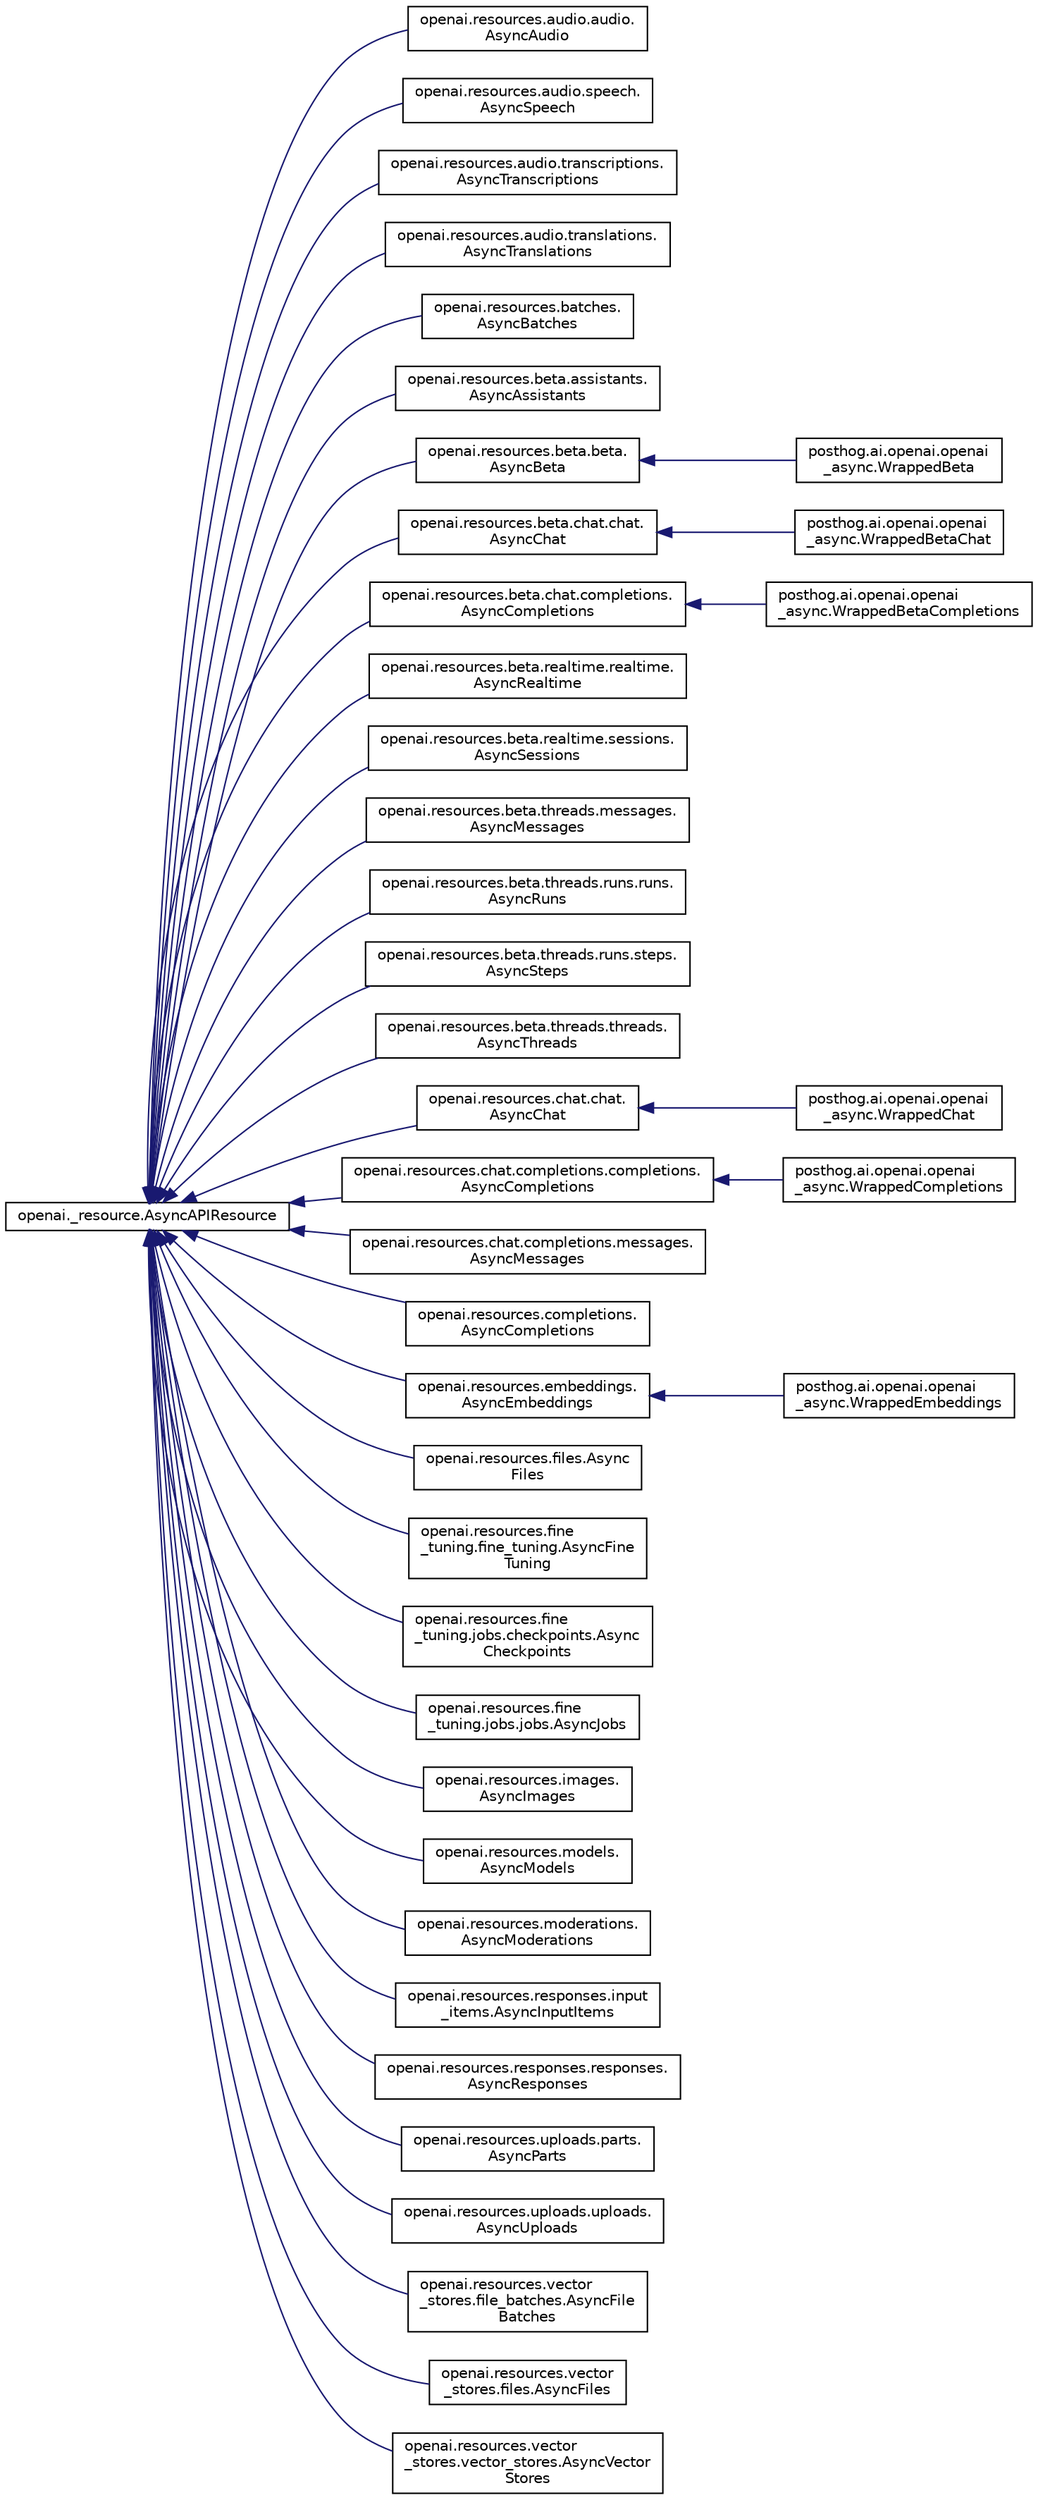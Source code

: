 digraph "Graphical Class Hierarchy"
{
 // LATEX_PDF_SIZE
  edge [fontname="Helvetica",fontsize="10",labelfontname="Helvetica",labelfontsize="10"];
  node [fontname="Helvetica",fontsize="10",shape=record];
  rankdir="LR";
  Node0 [label="openai._resource.AsyncAPIResource",height=0.2,width=0.4,color="black", fillcolor="white", style="filled",URL="$classopenai_1_1__resource_1_1AsyncAPIResource.html",tooltip=" "];
  Node0 -> Node1 [dir="back",color="midnightblue",fontsize="10",style="solid",fontname="Helvetica"];
  Node1 [label="openai.resources.audio.audio.\lAsyncAudio",height=0.2,width=0.4,color="black", fillcolor="white", style="filled",URL="$classopenai_1_1resources_1_1audio_1_1audio_1_1AsyncAudio.html",tooltip=" "];
  Node0 -> Node2 [dir="back",color="midnightblue",fontsize="10",style="solid",fontname="Helvetica"];
  Node2 [label="openai.resources.audio.speech.\lAsyncSpeech",height=0.2,width=0.4,color="black", fillcolor="white", style="filled",URL="$classopenai_1_1resources_1_1audio_1_1speech_1_1AsyncSpeech.html",tooltip=" "];
  Node0 -> Node3 [dir="back",color="midnightblue",fontsize="10",style="solid",fontname="Helvetica"];
  Node3 [label="openai.resources.audio.transcriptions.\lAsyncTranscriptions",height=0.2,width=0.4,color="black", fillcolor="white", style="filled",URL="$classopenai_1_1resources_1_1audio_1_1transcriptions_1_1AsyncTranscriptions.html",tooltip=" "];
  Node0 -> Node4 [dir="back",color="midnightblue",fontsize="10",style="solid",fontname="Helvetica"];
  Node4 [label="openai.resources.audio.translations.\lAsyncTranslations",height=0.2,width=0.4,color="black", fillcolor="white", style="filled",URL="$classopenai_1_1resources_1_1audio_1_1translations_1_1AsyncTranslations.html",tooltip=" "];
  Node0 -> Node5 [dir="back",color="midnightblue",fontsize="10",style="solid",fontname="Helvetica"];
  Node5 [label="openai.resources.batches.\lAsyncBatches",height=0.2,width=0.4,color="black", fillcolor="white", style="filled",URL="$classopenai_1_1resources_1_1batches_1_1AsyncBatches.html",tooltip=" "];
  Node0 -> Node6 [dir="back",color="midnightblue",fontsize="10",style="solid",fontname="Helvetica"];
  Node6 [label="openai.resources.beta.assistants.\lAsyncAssistants",height=0.2,width=0.4,color="black", fillcolor="white", style="filled",URL="$classopenai_1_1resources_1_1beta_1_1assistants_1_1AsyncAssistants.html",tooltip=" "];
  Node0 -> Node7 [dir="back",color="midnightblue",fontsize="10",style="solid",fontname="Helvetica"];
  Node7 [label="openai.resources.beta.beta.\lAsyncBeta",height=0.2,width=0.4,color="black", fillcolor="white", style="filled",URL="$classopenai_1_1resources_1_1beta_1_1beta_1_1AsyncBeta.html",tooltip=" "];
  Node7 -> Node8 [dir="back",color="midnightblue",fontsize="10",style="solid",fontname="Helvetica"];
  Node8 [label="posthog.ai.openai.openai\l_async.WrappedBeta",height=0.2,width=0.4,color="black", fillcolor="white", style="filled",URL="$classposthog_1_1ai_1_1openai_1_1openai__async_1_1WrappedBeta.html",tooltip=" "];
  Node0 -> Node9 [dir="back",color="midnightblue",fontsize="10",style="solid",fontname="Helvetica"];
  Node9 [label="openai.resources.beta.chat.chat.\lAsyncChat",height=0.2,width=0.4,color="black", fillcolor="white", style="filled",URL="$classopenai_1_1resources_1_1beta_1_1chat_1_1chat_1_1AsyncChat.html",tooltip=" "];
  Node9 -> Node10 [dir="back",color="midnightblue",fontsize="10",style="solid",fontname="Helvetica"];
  Node10 [label="posthog.ai.openai.openai\l_async.WrappedBetaChat",height=0.2,width=0.4,color="black", fillcolor="white", style="filled",URL="$classposthog_1_1ai_1_1openai_1_1openai__async_1_1WrappedBetaChat.html",tooltip=" "];
  Node0 -> Node11 [dir="back",color="midnightblue",fontsize="10",style="solid",fontname="Helvetica"];
  Node11 [label="openai.resources.beta.chat.completions.\lAsyncCompletions",height=0.2,width=0.4,color="black", fillcolor="white", style="filled",URL="$classopenai_1_1resources_1_1beta_1_1chat_1_1completions_1_1AsyncCompletions.html",tooltip=" "];
  Node11 -> Node12 [dir="back",color="midnightblue",fontsize="10",style="solid",fontname="Helvetica"];
  Node12 [label="posthog.ai.openai.openai\l_async.WrappedBetaCompletions",height=0.2,width=0.4,color="black", fillcolor="white", style="filled",URL="$classposthog_1_1ai_1_1openai_1_1openai__async_1_1WrappedBetaCompletions.html",tooltip=" "];
  Node0 -> Node13 [dir="back",color="midnightblue",fontsize="10",style="solid",fontname="Helvetica"];
  Node13 [label="openai.resources.beta.realtime.realtime.\lAsyncRealtime",height=0.2,width=0.4,color="black", fillcolor="white", style="filled",URL="$classopenai_1_1resources_1_1beta_1_1realtime_1_1realtime_1_1AsyncRealtime.html",tooltip=" "];
  Node0 -> Node14 [dir="back",color="midnightblue",fontsize="10",style="solid",fontname="Helvetica"];
  Node14 [label="openai.resources.beta.realtime.sessions.\lAsyncSessions",height=0.2,width=0.4,color="black", fillcolor="white", style="filled",URL="$classopenai_1_1resources_1_1beta_1_1realtime_1_1sessions_1_1AsyncSessions.html",tooltip=" "];
  Node0 -> Node15 [dir="back",color="midnightblue",fontsize="10",style="solid",fontname="Helvetica"];
  Node15 [label="openai.resources.beta.threads.messages.\lAsyncMessages",height=0.2,width=0.4,color="black", fillcolor="white", style="filled",URL="$classopenai_1_1resources_1_1beta_1_1threads_1_1messages_1_1AsyncMessages.html",tooltip=" "];
  Node0 -> Node16 [dir="back",color="midnightblue",fontsize="10",style="solid",fontname="Helvetica"];
  Node16 [label="openai.resources.beta.threads.runs.runs.\lAsyncRuns",height=0.2,width=0.4,color="black", fillcolor="white", style="filled",URL="$classopenai_1_1resources_1_1beta_1_1threads_1_1runs_1_1runs_1_1AsyncRuns.html",tooltip=" "];
  Node0 -> Node17 [dir="back",color="midnightblue",fontsize="10",style="solid",fontname="Helvetica"];
  Node17 [label="openai.resources.beta.threads.runs.steps.\lAsyncSteps",height=0.2,width=0.4,color="black", fillcolor="white", style="filled",URL="$classopenai_1_1resources_1_1beta_1_1threads_1_1runs_1_1steps_1_1AsyncSteps.html",tooltip=" "];
  Node0 -> Node18 [dir="back",color="midnightblue",fontsize="10",style="solid",fontname="Helvetica"];
  Node18 [label="openai.resources.beta.threads.threads.\lAsyncThreads",height=0.2,width=0.4,color="black", fillcolor="white", style="filled",URL="$classopenai_1_1resources_1_1beta_1_1threads_1_1threads_1_1AsyncThreads.html",tooltip=" "];
  Node0 -> Node19 [dir="back",color="midnightblue",fontsize="10",style="solid",fontname="Helvetica"];
  Node19 [label="openai.resources.chat.chat.\lAsyncChat",height=0.2,width=0.4,color="black", fillcolor="white", style="filled",URL="$classopenai_1_1resources_1_1chat_1_1chat_1_1AsyncChat.html",tooltip=" "];
  Node19 -> Node20 [dir="back",color="midnightblue",fontsize="10",style="solid",fontname="Helvetica"];
  Node20 [label="posthog.ai.openai.openai\l_async.WrappedChat",height=0.2,width=0.4,color="black", fillcolor="white", style="filled",URL="$classposthog_1_1ai_1_1openai_1_1openai__async_1_1WrappedChat.html",tooltip=" "];
  Node0 -> Node21 [dir="back",color="midnightblue",fontsize="10",style="solid",fontname="Helvetica"];
  Node21 [label="openai.resources.chat.completions.completions.\lAsyncCompletions",height=0.2,width=0.4,color="black", fillcolor="white", style="filled",URL="$classopenai_1_1resources_1_1chat_1_1completions_1_1completions_1_1AsyncCompletions.html",tooltip=" "];
  Node21 -> Node22 [dir="back",color="midnightblue",fontsize="10",style="solid",fontname="Helvetica"];
  Node22 [label="posthog.ai.openai.openai\l_async.WrappedCompletions",height=0.2,width=0.4,color="black", fillcolor="white", style="filled",URL="$classposthog_1_1ai_1_1openai_1_1openai__async_1_1WrappedCompletions.html",tooltip=" "];
  Node0 -> Node23 [dir="back",color="midnightblue",fontsize="10",style="solid",fontname="Helvetica"];
  Node23 [label="openai.resources.chat.completions.messages.\lAsyncMessages",height=0.2,width=0.4,color="black", fillcolor="white", style="filled",URL="$classopenai_1_1resources_1_1chat_1_1completions_1_1messages_1_1AsyncMessages.html",tooltip=" "];
  Node0 -> Node24 [dir="back",color="midnightblue",fontsize="10",style="solid",fontname="Helvetica"];
  Node24 [label="openai.resources.completions.\lAsyncCompletions",height=0.2,width=0.4,color="black", fillcolor="white", style="filled",URL="$classopenai_1_1resources_1_1completions_1_1AsyncCompletions.html",tooltip=" "];
  Node0 -> Node25 [dir="back",color="midnightblue",fontsize="10",style="solid",fontname="Helvetica"];
  Node25 [label="openai.resources.embeddings.\lAsyncEmbeddings",height=0.2,width=0.4,color="black", fillcolor="white", style="filled",URL="$classopenai_1_1resources_1_1embeddings_1_1AsyncEmbeddings.html",tooltip=" "];
  Node25 -> Node26 [dir="back",color="midnightblue",fontsize="10",style="solid",fontname="Helvetica"];
  Node26 [label="posthog.ai.openai.openai\l_async.WrappedEmbeddings",height=0.2,width=0.4,color="black", fillcolor="white", style="filled",URL="$classposthog_1_1ai_1_1openai_1_1openai__async_1_1WrappedEmbeddings.html",tooltip=" "];
  Node0 -> Node27 [dir="back",color="midnightblue",fontsize="10",style="solid",fontname="Helvetica"];
  Node27 [label="openai.resources.files.Async\lFiles",height=0.2,width=0.4,color="black", fillcolor="white", style="filled",URL="$classopenai_1_1resources_1_1files_1_1AsyncFiles.html",tooltip=" "];
  Node0 -> Node28 [dir="back",color="midnightblue",fontsize="10",style="solid",fontname="Helvetica"];
  Node28 [label="openai.resources.fine\l_tuning.fine_tuning.AsyncFine\lTuning",height=0.2,width=0.4,color="black", fillcolor="white", style="filled",URL="$classopenai_1_1resources_1_1fine__tuning_1_1fine__tuning_1_1AsyncFineTuning.html",tooltip=" "];
  Node0 -> Node29 [dir="back",color="midnightblue",fontsize="10",style="solid",fontname="Helvetica"];
  Node29 [label="openai.resources.fine\l_tuning.jobs.checkpoints.Async\lCheckpoints",height=0.2,width=0.4,color="black", fillcolor="white", style="filled",URL="$classopenai_1_1resources_1_1fine__tuning_1_1jobs_1_1checkpoints_1_1AsyncCheckpoints.html",tooltip=" "];
  Node0 -> Node30 [dir="back",color="midnightblue",fontsize="10",style="solid",fontname="Helvetica"];
  Node30 [label="openai.resources.fine\l_tuning.jobs.jobs.AsyncJobs",height=0.2,width=0.4,color="black", fillcolor="white", style="filled",URL="$classopenai_1_1resources_1_1fine__tuning_1_1jobs_1_1jobs_1_1AsyncJobs.html",tooltip=" "];
  Node0 -> Node31 [dir="back",color="midnightblue",fontsize="10",style="solid",fontname="Helvetica"];
  Node31 [label="openai.resources.images.\lAsyncImages",height=0.2,width=0.4,color="black", fillcolor="white", style="filled",URL="$classopenai_1_1resources_1_1images_1_1AsyncImages.html",tooltip=" "];
  Node0 -> Node32 [dir="back",color="midnightblue",fontsize="10",style="solid",fontname="Helvetica"];
  Node32 [label="openai.resources.models.\lAsyncModels",height=0.2,width=0.4,color="black", fillcolor="white", style="filled",URL="$classopenai_1_1resources_1_1models_1_1AsyncModels.html",tooltip=" "];
  Node0 -> Node33 [dir="back",color="midnightblue",fontsize="10",style="solid",fontname="Helvetica"];
  Node33 [label="openai.resources.moderations.\lAsyncModerations",height=0.2,width=0.4,color="black", fillcolor="white", style="filled",URL="$classopenai_1_1resources_1_1moderations_1_1AsyncModerations.html",tooltip=" "];
  Node0 -> Node34 [dir="back",color="midnightblue",fontsize="10",style="solid",fontname="Helvetica"];
  Node34 [label="openai.resources.responses.input\l_items.AsyncInputItems",height=0.2,width=0.4,color="black", fillcolor="white", style="filled",URL="$classopenai_1_1resources_1_1responses_1_1input__items_1_1AsyncInputItems.html",tooltip=" "];
  Node0 -> Node35 [dir="back",color="midnightblue",fontsize="10",style="solid",fontname="Helvetica"];
  Node35 [label="openai.resources.responses.responses.\lAsyncResponses",height=0.2,width=0.4,color="black", fillcolor="white", style="filled",URL="$classopenai_1_1resources_1_1responses_1_1responses_1_1AsyncResponses.html",tooltip=" "];
  Node0 -> Node36 [dir="back",color="midnightblue",fontsize="10",style="solid",fontname="Helvetica"];
  Node36 [label="openai.resources.uploads.parts.\lAsyncParts",height=0.2,width=0.4,color="black", fillcolor="white", style="filled",URL="$classopenai_1_1resources_1_1uploads_1_1parts_1_1AsyncParts.html",tooltip=" "];
  Node0 -> Node37 [dir="back",color="midnightblue",fontsize="10",style="solid",fontname="Helvetica"];
  Node37 [label="openai.resources.uploads.uploads.\lAsyncUploads",height=0.2,width=0.4,color="black", fillcolor="white", style="filled",URL="$classopenai_1_1resources_1_1uploads_1_1uploads_1_1AsyncUploads.html",tooltip=" "];
  Node0 -> Node38 [dir="back",color="midnightblue",fontsize="10",style="solid",fontname="Helvetica"];
  Node38 [label="openai.resources.vector\l_stores.file_batches.AsyncFile\lBatches",height=0.2,width=0.4,color="black", fillcolor="white", style="filled",URL="$classopenai_1_1resources_1_1vector__stores_1_1file__batches_1_1AsyncFileBatches.html",tooltip=" "];
  Node0 -> Node39 [dir="back",color="midnightblue",fontsize="10",style="solid",fontname="Helvetica"];
  Node39 [label="openai.resources.vector\l_stores.files.AsyncFiles",height=0.2,width=0.4,color="black", fillcolor="white", style="filled",URL="$classopenai_1_1resources_1_1vector__stores_1_1files_1_1AsyncFiles.html",tooltip=" "];
  Node0 -> Node40 [dir="back",color="midnightblue",fontsize="10",style="solid",fontname="Helvetica"];
  Node40 [label="openai.resources.vector\l_stores.vector_stores.AsyncVector\lStores",height=0.2,width=0.4,color="black", fillcolor="white", style="filled",URL="$classopenai_1_1resources_1_1vector__stores_1_1vector__stores_1_1AsyncVectorStores.html",tooltip=" "];
}
